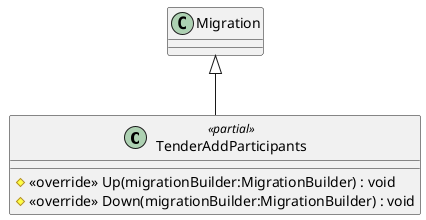 @startuml
class TenderAddParticipants <<partial>> {
    # <<override>> Up(migrationBuilder:MigrationBuilder) : void
    # <<override>> Down(migrationBuilder:MigrationBuilder) : void
}
Migration <|-- TenderAddParticipants
@enduml
